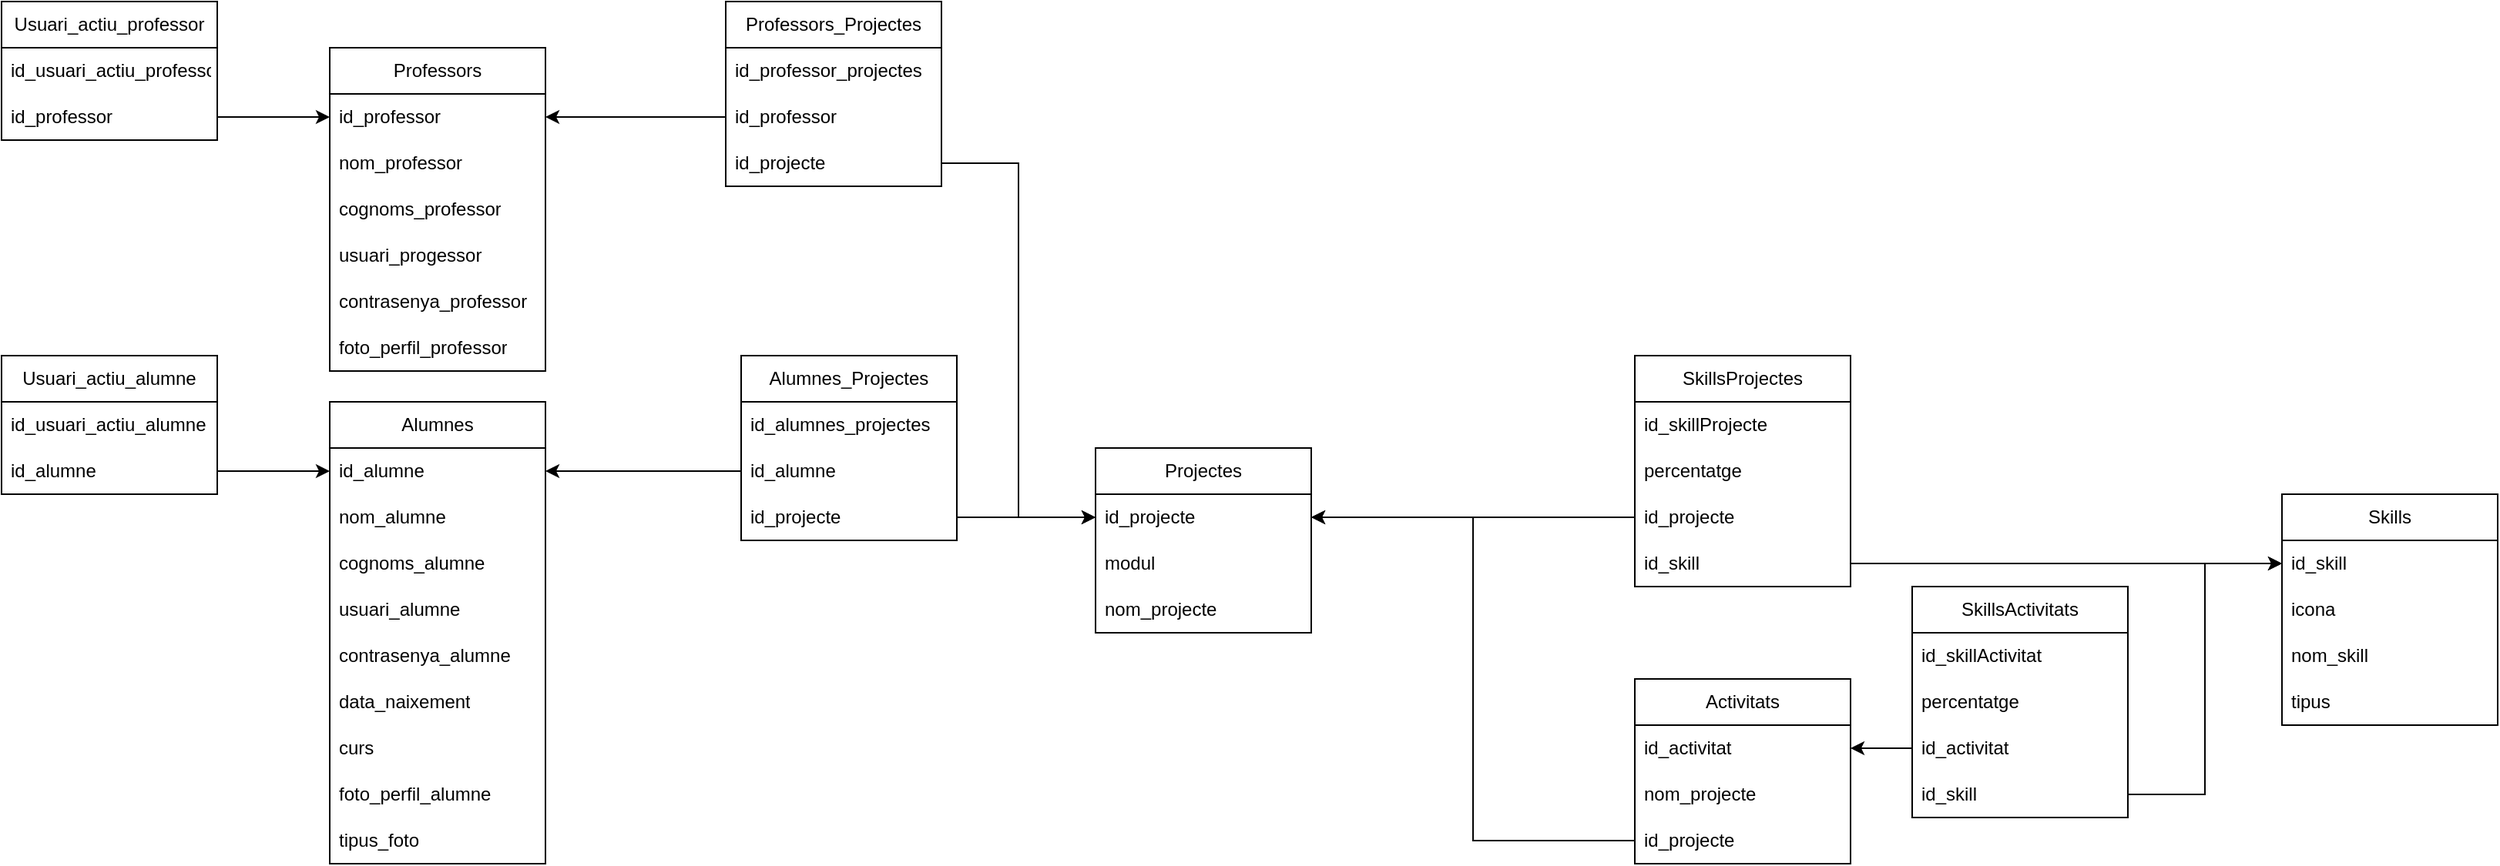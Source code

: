 <mxfile version="22.1.17" type="device">
  <diagram name="Página-1" id="NlfZsQDw7nhgQMNP9t8o">
    <mxGraphModel dx="2100" dy="1114" grid="1" gridSize="10" guides="1" tooltips="1" connect="1" arrows="1" fold="1" page="1" pageScale="1" pageWidth="827" pageHeight="1169" math="0" shadow="0">
      <root>
        <mxCell id="0" />
        <mxCell id="1" parent="0" />
        <mxCell id="2hSsHes1UhIEgCgEI3dx-1" value="Professors" style="swimlane;fontStyle=0;childLayout=stackLayout;horizontal=1;startSize=30;horizontalStack=0;resizeParent=1;resizeParentMax=0;resizeLast=0;collapsible=1;marginBottom=0;whiteSpace=wrap;html=1;" parent="1" vertex="1">
          <mxGeometry x="233" y="60" width="140" height="210" as="geometry" />
        </mxCell>
        <mxCell id="2hSsHes1UhIEgCgEI3dx-2" value="id_professor" style="text;strokeColor=none;fillColor=none;align=left;verticalAlign=middle;spacingLeft=4;spacingRight=4;overflow=hidden;points=[[0,0.5],[1,0.5]];portConstraint=eastwest;rotatable=0;whiteSpace=wrap;html=1;" parent="2hSsHes1UhIEgCgEI3dx-1" vertex="1">
          <mxGeometry y="30" width="140" height="30" as="geometry" />
        </mxCell>
        <mxCell id="2hSsHes1UhIEgCgEI3dx-3" value="nom_professor" style="text;strokeColor=none;fillColor=none;align=left;verticalAlign=middle;spacingLeft=4;spacingRight=4;overflow=hidden;points=[[0,0.5],[1,0.5]];portConstraint=eastwest;rotatable=0;whiteSpace=wrap;html=1;" parent="2hSsHes1UhIEgCgEI3dx-1" vertex="1">
          <mxGeometry y="60" width="140" height="30" as="geometry" />
        </mxCell>
        <mxCell id="2hSsHes1UhIEgCgEI3dx-4" value="cognoms_professor" style="text;strokeColor=none;fillColor=none;align=left;verticalAlign=middle;spacingLeft=4;spacingRight=4;overflow=hidden;points=[[0,0.5],[1,0.5]];portConstraint=eastwest;rotatable=0;whiteSpace=wrap;html=1;" parent="2hSsHes1UhIEgCgEI3dx-1" vertex="1">
          <mxGeometry y="90" width="140" height="30" as="geometry" />
        </mxCell>
        <mxCell id="jxZMVDLEVRowCQRb1QbI-2" value="usuari_progessor" style="text;strokeColor=none;fillColor=none;align=left;verticalAlign=middle;spacingLeft=4;spacingRight=4;overflow=hidden;points=[[0,0.5],[1,0.5]];portConstraint=eastwest;rotatable=0;whiteSpace=wrap;html=1;" parent="2hSsHes1UhIEgCgEI3dx-1" vertex="1">
          <mxGeometry y="120" width="140" height="30" as="geometry" />
        </mxCell>
        <mxCell id="2hSsHes1UhIEgCgEI3dx-5" value="contrasenya_professor" style="text;strokeColor=none;fillColor=none;align=left;verticalAlign=middle;spacingLeft=4;spacingRight=4;overflow=hidden;points=[[0,0.5],[1,0.5]];portConstraint=eastwest;rotatable=0;whiteSpace=wrap;html=1;" parent="2hSsHes1UhIEgCgEI3dx-1" vertex="1">
          <mxGeometry y="150" width="140" height="30" as="geometry" />
        </mxCell>
        <mxCell id="jxZMVDLEVRowCQRb1QbI-3" value="foto_perfil_professor" style="text;strokeColor=none;fillColor=none;align=left;verticalAlign=middle;spacingLeft=4;spacingRight=4;overflow=hidden;points=[[0,0.5],[1,0.5]];portConstraint=eastwest;rotatable=0;whiteSpace=wrap;html=1;" parent="2hSsHes1UhIEgCgEI3dx-1" vertex="1">
          <mxGeometry y="180" width="140" height="30" as="geometry" />
        </mxCell>
        <mxCell id="2hSsHes1UhIEgCgEI3dx-6" value="Alumnes" style="swimlane;fontStyle=0;childLayout=stackLayout;horizontal=1;startSize=30;horizontalStack=0;resizeParent=1;resizeParentMax=0;resizeLast=0;collapsible=1;marginBottom=0;whiteSpace=wrap;html=1;" parent="1" vertex="1">
          <mxGeometry x="233" y="290" width="140" height="300" as="geometry" />
        </mxCell>
        <mxCell id="2hSsHes1UhIEgCgEI3dx-7" value="id_alumne" style="text;strokeColor=none;fillColor=none;align=left;verticalAlign=middle;spacingLeft=4;spacingRight=4;overflow=hidden;points=[[0,0.5],[1,0.5]];portConstraint=eastwest;rotatable=0;whiteSpace=wrap;html=1;" parent="2hSsHes1UhIEgCgEI3dx-6" vertex="1">
          <mxGeometry y="30" width="140" height="30" as="geometry" />
        </mxCell>
        <mxCell id="2hSsHes1UhIEgCgEI3dx-8" value="nom_alumne" style="text;strokeColor=none;fillColor=none;align=left;verticalAlign=middle;spacingLeft=4;spacingRight=4;overflow=hidden;points=[[0,0.5],[1,0.5]];portConstraint=eastwest;rotatable=0;whiteSpace=wrap;html=1;" parent="2hSsHes1UhIEgCgEI3dx-6" vertex="1">
          <mxGeometry y="60" width="140" height="30" as="geometry" />
        </mxCell>
        <mxCell id="2hSsHes1UhIEgCgEI3dx-9" value="cognoms_alumne" style="text;strokeColor=none;fillColor=none;align=left;verticalAlign=middle;spacingLeft=4;spacingRight=4;overflow=hidden;points=[[0,0.5],[1,0.5]];portConstraint=eastwest;rotatable=0;whiteSpace=wrap;html=1;" parent="2hSsHes1UhIEgCgEI3dx-6" vertex="1">
          <mxGeometry y="90" width="140" height="30" as="geometry" />
        </mxCell>
        <mxCell id="jxZMVDLEVRowCQRb1QbI-1" value="usuari_alumne" style="text;strokeColor=none;fillColor=none;align=left;verticalAlign=middle;spacingLeft=4;spacingRight=4;overflow=hidden;points=[[0,0.5],[1,0.5]];portConstraint=eastwest;rotatable=0;whiteSpace=wrap;html=1;" parent="2hSsHes1UhIEgCgEI3dx-6" vertex="1">
          <mxGeometry y="120" width="140" height="30" as="geometry" />
        </mxCell>
        <mxCell id="2hSsHes1UhIEgCgEI3dx-10" value="contrasenya_alumne" style="text;strokeColor=none;fillColor=none;align=left;verticalAlign=middle;spacingLeft=4;spacingRight=4;overflow=hidden;points=[[0,0.5],[1,0.5]];portConstraint=eastwest;rotatable=0;whiteSpace=wrap;html=1;" parent="2hSsHes1UhIEgCgEI3dx-6" vertex="1">
          <mxGeometry y="150" width="140" height="30" as="geometry" />
        </mxCell>
        <mxCell id="OblWoucWyUk2qSmyRc_v-9" value="data_naixement" style="text;strokeColor=none;fillColor=none;align=left;verticalAlign=middle;spacingLeft=4;spacingRight=4;overflow=hidden;points=[[0,0.5],[1,0.5]];portConstraint=eastwest;rotatable=0;whiteSpace=wrap;html=1;" parent="2hSsHes1UhIEgCgEI3dx-6" vertex="1">
          <mxGeometry y="180" width="140" height="30" as="geometry" />
        </mxCell>
        <mxCell id="OblWoucWyUk2qSmyRc_v-10" value="curs" style="text;strokeColor=none;fillColor=none;align=left;verticalAlign=middle;spacingLeft=4;spacingRight=4;overflow=hidden;points=[[0,0.5],[1,0.5]];portConstraint=eastwest;rotatable=0;whiteSpace=wrap;html=1;" parent="2hSsHes1UhIEgCgEI3dx-6" vertex="1">
          <mxGeometry y="210" width="140" height="30" as="geometry" />
        </mxCell>
        <mxCell id="akfUNWs_t9A93IfFMyrb-1" value="foto_perfil_alumne" style="text;strokeColor=none;fillColor=none;align=left;verticalAlign=middle;spacingLeft=4;spacingRight=4;overflow=hidden;points=[[0,0.5],[1,0.5]];portConstraint=eastwest;rotatable=0;whiteSpace=wrap;html=1;" parent="2hSsHes1UhIEgCgEI3dx-6" vertex="1">
          <mxGeometry y="240" width="140" height="30" as="geometry" />
        </mxCell>
        <mxCell id="B81HIgraZCj5lAIoVPvj-1" value="tipus_foto" style="text;strokeColor=none;fillColor=none;align=left;verticalAlign=middle;spacingLeft=4;spacingRight=4;overflow=hidden;points=[[0,0.5],[1,0.5]];portConstraint=eastwest;rotatable=0;whiteSpace=wrap;html=1;" vertex="1" parent="2hSsHes1UhIEgCgEI3dx-6">
          <mxGeometry y="270" width="140" height="30" as="geometry" />
        </mxCell>
        <mxCell id="2hSsHes1UhIEgCgEI3dx-11" value="Projectes" style="swimlane;fontStyle=0;childLayout=stackLayout;horizontal=1;startSize=30;horizontalStack=0;resizeParent=1;resizeParentMax=0;resizeLast=0;collapsible=1;marginBottom=0;whiteSpace=wrap;html=1;" parent="1" vertex="1">
          <mxGeometry x="730" y="320" width="140" height="120" as="geometry" />
        </mxCell>
        <mxCell id="2hSsHes1UhIEgCgEI3dx-12" value="id_projecte" style="text;strokeColor=none;fillColor=none;align=left;verticalAlign=middle;spacingLeft=4;spacingRight=4;overflow=hidden;points=[[0,0.5],[1,0.5]];portConstraint=eastwest;rotatable=0;whiteSpace=wrap;html=1;" parent="2hSsHes1UhIEgCgEI3dx-11" vertex="1">
          <mxGeometry y="30" width="140" height="30" as="geometry" />
        </mxCell>
        <mxCell id="2hSsHes1UhIEgCgEI3dx-13" value="modul" style="text;strokeColor=none;fillColor=none;align=left;verticalAlign=middle;spacingLeft=4;spacingRight=4;overflow=hidden;points=[[0,0.5],[1,0.5]];portConstraint=eastwest;rotatable=0;whiteSpace=wrap;html=1;" parent="2hSsHes1UhIEgCgEI3dx-11" vertex="1">
          <mxGeometry y="60" width="140" height="30" as="geometry" />
        </mxCell>
        <mxCell id="2hSsHes1UhIEgCgEI3dx-14" value="nom_projecte" style="text;strokeColor=none;fillColor=none;align=left;verticalAlign=middle;spacingLeft=4;spacingRight=4;overflow=hidden;points=[[0,0.5],[1,0.5]];portConstraint=eastwest;rotatable=0;whiteSpace=wrap;html=1;" parent="2hSsHes1UhIEgCgEI3dx-11" vertex="1">
          <mxGeometry y="90" width="140" height="30" as="geometry" />
        </mxCell>
        <mxCell id="2hSsHes1UhIEgCgEI3dx-15" value="Skills" style="swimlane;fontStyle=0;childLayout=stackLayout;horizontal=1;startSize=30;horizontalStack=0;resizeParent=1;resizeParentMax=0;resizeLast=0;collapsible=1;marginBottom=0;whiteSpace=wrap;html=1;" parent="1" vertex="1">
          <mxGeometry x="1500" y="350" width="140" height="150" as="geometry" />
        </mxCell>
        <mxCell id="2hSsHes1UhIEgCgEI3dx-16" value="id_skill" style="text;strokeColor=none;fillColor=none;align=left;verticalAlign=middle;spacingLeft=4;spacingRight=4;overflow=hidden;points=[[0,0.5],[1,0.5]];portConstraint=eastwest;rotatable=0;whiteSpace=wrap;html=1;" parent="2hSsHes1UhIEgCgEI3dx-15" vertex="1">
          <mxGeometry y="30" width="140" height="30" as="geometry" />
        </mxCell>
        <mxCell id="2hSsHes1UhIEgCgEI3dx-17" value="icona" style="text;strokeColor=none;fillColor=none;align=left;verticalAlign=middle;spacingLeft=4;spacingRight=4;overflow=hidden;points=[[0,0.5],[1,0.5]];portConstraint=eastwest;rotatable=0;whiteSpace=wrap;html=1;" parent="2hSsHes1UhIEgCgEI3dx-15" vertex="1">
          <mxGeometry y="60" width="140" height="30" as="geometry" />
        </mxCell>
        <mxCell id="2hSsHes1UhIEgCgEI3dx-18" value="nom_skill" style="text;strokeColor=none;fillColor=none;align=left;verticalAlign=middle;spacingLeft=4;spacingRight=4;overflow=hidden;points=[[0,0.5],[1,0.5]];portConstraint=eastwest;rotatable=0;whiteSpace=wrap;html=1;" parent="2hSsHes1UhIEgCgEI3dx-15" vertex="1">
          <mxGeometry y="90" width="140" height="30" as="geometry" />
        </mxCell>
        <mxCell id="2hSsHes1UhIEgCgEI3dx-19" value="tipus" style="text;strokeColor=none;fillColor=none;align=left;verticalAlign=middle;spacingLeft=4;spacingRight=4;overflow=hidden;points=[[0,0.5],[1,0.5]];portConstraint=eastwest;rotatable=0;whiteSpace=wrap;html=1;" parent="2hSsHes1UhIEgCgEI3dx-15" vertex="1">
          <mxGeometry y="120" width="140" height="30" as="geometry" />
        </mxCell>
        <mxCell id="OblWoucWyUk2qSmyRc_v-4" value="Activitats" style="swimlane;fontStyle=0;childLayout=stackLayout;horizontal=1;startSize=30;horizontalStack=0;resizeParent=1;resizeParentMax=0;resizeLast=0;collapsible=1;marginBottom=0;whiteSpace=wrap;html=1;" parent="1" vertex="1">
          <mxGeometry x="1080" y="470" width="140" height="120" as="geometry" />
        </mxCell>
        <mxCell id="OblWoucWyUk2qSmyRc_v-5" value="id_activitat" style="text;strokeColor=none;fillColor=none;align=left;verticalAlign=middle;spacingLeft=4;spacingRight=4;overflow=hidden;points=[[0,0.5],[1,0.5]];portConstraint=eastwest;rotatable=0;whiteSpace=wrap;html=1;" parent="OblWoucWyUk2qSmyRc_v-4" vertex="1">
          <mxGeometry y="30" width="140" height="30" as="geometry" />
        </mxCell>
        <mxCell id="OblWoucWyUk2qSmyRc_v-7" value="nom_projecte" style="text;strokeColor=none;fillColor=none;align=left;verticalAlign=middle;spacingLeft=4;spacingRight=4;overflow=hidden;points=[[0,0.5],[1,0.5]];portConstraint=eastwest;rotatable=0;whiteSpace=wrap;html=1;" parent="OblWoucWyUk2qSmyRc_v-4" vertex="1">
          <mxGeometry y="60" width="140" height="30" as="geometry" />
        </mxCell>
        <mxCell id="OblWoucWyUk2qSmyRc_v-8" value="id_projecte" style="text;strokeColor=none;fillColor=none;align=left;verticalAlign=middle;spacingLeft=4;spacingRight=4;overflow=hidden;points=[[0,0.5],[1,0.5]];portConstraint=eastwest;rotatable=0;whiteSpace=wrap;html=1;" parent="OblWoucWyUk2qSmyRc_v-4" vertex="1">
          <mxGeometry y="90" width="140" height="30" as="geometry" />
        </mxCell>
        <mxCell id="jxZMVDLEVRowCQRb1QbI-4" value="SkillsProjectes" style="swimlane;fontStyle=0;childLayout=stackLayout;horizontal=1;startSize=30;horizontalStack=0;resizeParent=1;resizeParentMax=0;resizeLast=0;collapsible=1;marginBottom=0;whiteSpace=wrap;html=1;" parent="1" vertex="1">
          <mxGeometry x="1080" y="260" width="140" height="150" as="geometry" />
        </mxCell>
        <mxCell id="jxZMVDLEVRowCQRb1QbI-5" value="id_skillProjecte" style="text;strokeColor=none;fillColor=none;align=left;verticalAlign=middle;spacingLeft=4;spacingRight=4;overflow=hidden;points=[[0,0.5],[1,0.5]];portConstraint=eastwest;rotatable=0;whiteSpace=wrap;html=1;" parent="jxZMVDLEVRowCQRb1QbI-4" vertex="1">
          <mxGeometry y="30" width="140" height="30" as="geometry" />
        </mxCell>
        <mxCell id="jxZMVDLEVRowCQRb1QbI-9" value="percentatge" style="text;strokeColor=none;fillColor=none;align=left;verticalAlign=middle;spacingLeft=4;spacingRight=4;overflow=hidden;points=[[0,0.5],[1,0.5]];portConstraint=eastwest;rotatable=0;whiteSpace=wrap;html=1;" parent="jxZMVDLEVRowCQRb1QbI-4" vertex="1">
          <mxGeometry y="60" width="140" height="30" as="geometry" />
        </mxCell>
        <mxCell id="sRiW8LsE1I6Xal1tRJrZ-13" value="id_projecte" style="text;strokeColor=none;fillColor=none;align=left;verticalAlign=middle;spacingLeft=4;spacingRight=4;overflow=hidden;points=[[0,0.5],[1,0.5]];portConstraint=eastwest;rotatable=0;whiteSpace=wrap;html=1;" parent="jxZMVDLEVRowCQRb1QbI-4" vertex="1">
          <mxGeometry y="90" width="140" height="30" as="geometry" />
        </mxCell>
        <mxCell id="jxZMVDLEVRowCQRb1QbI-10" value="id_skill" style="text;strokeColor=none;fillColor=none;align=left;verticalAlign=middle;spacingLeft=4;spacingRight=4;overflow=hidden;points=[[0,0.5],[1,0.5]];portConstraint=eastwest;rotatable=0;whiteSpace=wrap;html=1;" parent="jxZMVDLEVRowCQRb1QbI-4" vertex="1">
          <mxGeometry y="120" width="140" height="30" as="geometry" />
        </mxCell>
        <mxCell id="jxZMVDLEVRowCQRb1QbI-11" value="SkillsActivitats" style="swimlane;fontStyle=0;childLayout=stackLayout;horizontal=1;startSize=30;horizontalStack=0;resizeParent=1;resizeParentMax=0;resizeLast=0;collapsible=1;marginBottom=0;whiteSpace=wrap;html=1;" parent="1" vertex="1">
          <mxGeometry x="1260" y="410" width="140" height="150" as="geometry" />
        </mxCell>
        <mxCell id="jxZMVDLEVRowCQRb1QbI-12" value="id_skillActivitat" style="text;strokeColor=none;fillColor=none;align=left;verticalAlign=middle;spacingLeft=4;spacingRight=4;overflow=hidden;points=[[0,0.5],[1,0.5]];portConstraint=eastwest;rotatable=0;whiteSpace=wrap;html=1;" parent="jxZMVDLEVRowCQRb1QbI-11" vertex="1">
          <mxGeometry y="30" width="140" height="30" as="geometry" />
        </mxCell>
        <mxCell id="jxZMVDLEVRowCQRb1QbI-15" value="percentatge" style="text;strokeColor=none;fillColor=none;align=left;verticalAlign=middle;spacingLeft=4;spacingRight=4;overflow=hidden;points=[[0,0.5],[1,0.5]];portConstraint=eastwest;rotatable=0;whiteSpace=wrap;html=1;" parent="jxZMVDLEVRowCQRb1QbI-11" vertex="1">
          <mxGeometry y="60" width="140" height="30" as="geometry" />
        </mxCell>
        <mxCell id="sRiW8LsE1I6Xal1tRJrZ-16" value="id_activitat" style="text;strokeColor=none;fillColor=none;align=left;verticalAlign=middle;spacingLeft=4;spacingRight=4;overflow=hidden;points=[[0,0.5],[1,0.5]];portConstraint=eastwest;rotatable=0;whiteSpace=wrap;html=1;" parent="jxZMVDLEVRowCQRb1QbI-11" vertex="1">
          <mxGeometry y="90" width="140" height="30" as="geometry" />
        </mxCell>
        <mxCell id="jxZMVDLEVRowCQRb1QbI-16" value="id_skill" style="text;strokeColor=none;fillColor=none;align=left;verticalAlign=middle;spacingLeft=4;spacingRight=4;overflow=hidden;points=[[0,0.5],[1,0.5]];portConstraint=eastwest;rotatable=0;whiteSpace=wrap;html=1;" parent="jxZMVDLEVRowCQRb1QbI-11" vertex="1">
          <mxGeometry y="120" width="140" height="30" as="geometry" />
        </mxCell>
        <mxCell id="jxZMVDLEVRowCQRb1QbI-18" style="edgeStyle=orthogonalEdgeStyle;rounded=0;orthogonalLoop=1;jettySize=auto;html=1;entryX=0;entryY=0.5;entryDx=0;entryDy=0;" parent="1" target="OblWoucWyUk2qSmyRc_v-5" edge="1">
          <mxGeometry relative="1" as="geometry" />
        </mxCell>
        <mxCell id="jxZMVDLEVRowCQRb1QbI-19" style="edgeStyle=orthogonalEdgeStyle;rounded=0;orthogonalLoop=1;jettySize=auto;html=1;entryX=0;entryY=0.5;entryDx=0;entryDy=0;" parent="1" target="jxZMVDLEVRowCQRb1QbI-5" edge="1">
          <mxGeometry relative="1" as="geometry" />
        </mxCell>
        <mxCell id="jxZMVDLEVRowCQRb1QbI-21" style="edgeStyle=orthogonalEdgeStyle;rounded=0;orthogonalLoop=1;jettySize=auto;html=1;entryX=0;entryY=0.5;entryDx=0;entryDy=0;" parent="1" source="jxZMVDLEVRowCQRb1QbI-16" target="2hSsHes1UhIEgCgEI3dx-16" edge="1">
          <mxGeometry relative="1" as="geometry" />
        </mxCell>
        <mxCell id="jxZMVDLEVRowCQRb1QbI-22" style="edgeStyle=orthogonalEdgeStyle;rounded=0;orthogonalLoop=1;jettySize=auto;html=1;" parent="1" source="jxZMVDLEVRowCQRb1QbI-10" target="2hSsHes1UhIEgCgEI3dx-16" edge="1">
          <mxGeometry relative="1" as="geometry" />
        </mxCell>
        <mxCell id="sRiW8LsE1I6Xal1tRJrZ-1" value="Alumnes_Projectes" style="swimlane;fontStyle=0;childLayout=stackLayout;horizontal=1;startSize=30;horizontalStack=0;resizeParent=1;resizeParentMax=0;resizeLast=0;collapsible=1;marginBottom=0;whiteSpace=wrap;html=1;" parent="1" vertex="1">
          <mxGeometry x="500" y="260" width="140" height="120" as="geometry" />
        </mxCell>
        <mxCell id="sRiW8LsE1I6Xal1tRJrZ-21" value="id_alumnes_projectes" style="text;strokeColor=none;fillColor=none;align=left;verticalAlign=middle;spacingLeft=4;spacingRight=4;overflow=hidden;points=[[0,0.5],[1,0.5]];portConstraint=eastwest;rotatable=0;whiteSpace=wrap;html=1;" parent="sRiW8LsE1I6Xal1tRJrZ-1" vertex="1">
          <mxGeometry y="30" width="140" height="30" as="geometry" />
        </mxCell>
        <mxCell id="sRiW8LsE1I6Xal1tRJrZ-2" value="id_alumne" style="text;strokeColor=none;fillColor=none;align=left;verticalAlign=middle;spacingLeft=4;spacingRight=4;overflow=hidden;points=[[0,0.5],[1,0.5]];portConstraint=eastwest;rotatable=0;whiteSpace=wrap;html=1;" parent="sRiW8LsE1I6Xal1tRJrZ-1" vertex="1">
          <mxGeometry y="60" width="140" height="30" as="geometry" />
        </mxCell>
        <mxCell id="sRiW8LsE1I6Xal1tRJrZ-10" value="id_projecte" style="text;strokeColor=none;fillColor=none;align=left;verticalAlign=middle;spacingLeft=4;spacingRight=4;overflow=hidden;points=[[0,0.5],[1,0.5]];portConstraint=eastwest;rotatable=0;whiteSpace=wrap;html=1;" parent="sRiW8LsE1I6Xal1tRJrZ-1" vertex="1">
          <mxGeometry y="90" width="140" height="30" as="geometry" />
        </mxCell>
        <mxCell id="sRiW8LsE1I6Xal1tRJrZ-11" style="edgeStyle=orthogonalEdgeStyle;rounded=0;orthogonalLoop=1;jettySize=auto;html=1;entryX=1;entryY=0.5;entryDx=0;entryDy=0;" parent="1" source="sRiW8LsE1I6Xal1tRJrZ-2" target="2hSsHes1UhIEgCgEI3dx-7" edge="1">
          <mxGeometry relative="1" as="geometry" />
        </mxCell>
        <mxCell id="sRiW8LsE1I6Xal1tRJrZ-12" style="edgeStyle=orthogonalEdgeStyle;rounded=0;orthogonalLoop=1;jettySize=auto;html=1;entryX=0;entryY=0.5;entryDx=0;entryDy=0;" parent="1" source="sRiW8LsE1I6Xal1tRJrZ-10" target="2hSsHes1UhIEgCgEI3dx-12" edge="1">
          <mxGeometry relative="1" as="geometry" />
        </mxCell>
        <mxCell id="sRiW8LsE1I6Xal1tRJrZ-14" style="edgeStyle=orthogonalEdgeStyle;rounded=0;orthogonalLoop=1;jettySize=auto;html=1;entryX=1;entryY=0.5;entryDx=0;entryDy=0;" parent="1" source="sRiW8LsE1I6Xal1tRJrZ-13" target="2hSsHes1UhIEgCgEI3dx-12" edge="1">
          <mxGeometry relative="1" as="geometry" />
        </mxCell>
        <mxCell id="sRiW8LsE1I6Xal1tRJrZ-15" style="edgeStyle=orthogonalEdgeStyle;rounded=0;orthogonalLoop=1;jettySize=auto;html=1;entryX=1;entryY=0.5;entryDx=0;entryDy=0;" parent="1" source="OblWoucWyUk2qSmyRc_v-8" target="2hSsHes1UhIEgCgEI3dx-12" edge="1">
          <mxGeometry relative="1" as="geometry" />
        </mxCell>
        <mxCell id="sRiW8LsE1I6Xal1tRJrZ-17" style="edgeStyle=orthogonalEdgeStyle;rounded=0;orthogonalLoop=1;jettySize=auto;html=1;entryX=1;entryY=0.5;entryDx=0;entryDy=0;" parent="1" source="sRiW8LsE1I6Xal1tRJrZ-16" target="OblWoucWyUk2qSmyRc_v-5" edge="1">
          <mxGeometry relative="1" as="geometry" />
        </mxCell>
        <mxCell id="sRiW8LsE1I6Xal1tRJrZ-18" value="Professors_Projectes" style="swimlane;fontStyle=0;childLayout=stackLayout;horizontal=1;startSize=30;horizontalStack=0;resizeParent=1;resizeParentMax=0;resizeLast=0;collapsible=1;marginBottom=0;whiteSpace=wrap;html=1;" parent="1" vertex="1">
          <mxGeometry x="490" y="30" width="140" height="120" as="geometry" />
        </mxCell>
        <mxCell id="sRiW8LsE1I6Xal1tRJrZ-22" value="id_professor_projectes" style="text;strokeColor=none;fillColor=none;align=left;verticalAlign=middle;spacingLeft=4;spacingRight=4;overflow=hidden;points=[[0,0.5],[1,0.5]];portConstraint=eastwest;rotatable=0;whiteSpace=wrap;html=1;" parent="sRiW8LsE1I6Xal1tRJrZ-18" vertex="1">
          <mxGeometry y="30" width="140" height="30" as="geometry" />
        </mxCell>
        <mxCell id="sRiW8LsE1I6Xal1tRJrZ-19" value="id_professor" style="text;strokeColor=none;fillColor=none;align=left;verticalAlign=middle;spacingLeft=4;spacingRight=4;overflow=hidden;points=[[0,0.5],[1,0.5]];portConstraint=eastwest;rotatable=0;whiteSpace=wrap;html=1;" parent="sRiW8LsE1I6Xal1tRJrZ-18" vertex="1">
          <mxGeometry y="60" width="140" height="30" as="geometry" />
        </mxCell>
        <mxCell id="sRiW8LsE1I6Xal1tRJrZ-20" value="id_projecte" style="text;strokeColor=none;fillColor=none;align=left;verticalAlign=middle;spacingLeft=4;spacingRight=4;overflow=hidden;points=[[0,0.5],[1,0.5]];portConstraint=eastwest;rotatable=0;whiteSpace=wrap;html=1;" parent="sRiW8LsE1I6Xal1tRJrZ-18" vertex="1">
          <mxGeometry y="90" width="140" height="30" as="geometry" />
        </mxCell>
        <mxCell id="sRiW8LsE1I6Xal1tRJrZ-23" style="edgeStyle=orthogonalEdgeStyle;rounded=0;orthogonalLoop=1;jettySize=auto;html=1;entryX=1;entryY=0.5;entryDx=0;entryDy=0;" parent="1" source="sRiW8LsE1I6Xal1tRJrZ-19" target="2hSsHes1UhIEgCgEI3dx-2" edge="1">
          <mxGeometry relative="1" as="geometry" />
        </mxCell>
        <mxCell id="sRiW8LsE1I6Xal1tRJrZ-24" style="edgeStyle=orthogonalEdgeStyle;rounded=0;orthogonalLoop=1;jettySize=auto;html=1;entryX=0;entryY=0.5;entryDx=0;entryDy=0;" parent="1" source="sRiW8LsE1I6Xal1tRJrZ-20" target="2hSsHes1UhIEgCgEI3dx-12" edge="1">
          <mxGeometry relative="1" as="geometry" />
        </mxCell>
        <mxCell id="B81HIgraZCj5lAIoVPvj-2" value="Usuari_actiu_professor" style="swimlane;fontStyle=0;childLayout=stackLayout;horizontal=1;startSize=30;horizontalStack=0;resizeParent=1;resizeParentMax=0;resizeLast=0;collapsible=1;marginBottom=0;whiteSpace=wrap;html=1;" vertex="1" parent="1">
          <mxGeometry x="20" y="30" width="140" height="90" as="geometry" />
        </mxCell>
        <mxCell id="B81HIgraZCj5lAIoVPvj-3" value="id_usuari_actiu_professor" style="text;strokeColor=none;fillColor=none;align=left;verticalAlign=middle;spacingLeft=4;spacingRight=4;overflow=hidden;points=[[0,0.5],[1,0.5]];portConstraint=eastwest;rotatable=0;whiteSpace=wrap;html=1;" vertex="1" parent="B81HIgraZCj5lAIoVPvj-2">
          <mxGeometry y="30" width="140" height="30" as="geometry" />
        </mxCell>
        <mxCell id="B81HIgraZCj5lAIoVPvj-4" value="id_professor" style="text;strokeColor=none;fillColor=none;align=left;verticalAlign=middle;spacingLeft=4;spacingRight=4;overflow=hidden;points=[[0,0.5],[1,0.5]];portConstraint=eastwest;rotatable=0;whiteSpace=wrap;html=1;" vertex="1" parent="B81HIgraZCj5lAIoVPvj-2">
          <mxGeometry y="60" width="140" height="30" as="geometry" />
        </mxCell>
        <mxCell id="B81HIgraZCj5lAIoVPvj-6" style="edgeStyle=orthogonalEdgeStyle;rounded=0;orthogonalLoop=1;jettySize=auto;html=1;" edge="1" parent="1" source="B81HIgraZCj5lAIoVPvj-4" target="2hSsHes1UhIEgCgEI3dx-2">
          <mxGeometry relative="1" as="geometry" />
        </mxCell>
        <mxCell id="B81HIgraZCj5lAIoVPvj-7" style="edgeStyle=orthogonalEdgeStyle;rounded=0;orthogonalLoop=1;jettySize=auto;html=1;entryX=0;entryY=0.5;entryDx=0;entryDy=0;" edge="1" parent="1" source="B81HIgraZCj5lAIoVPvj-5" target="2hSsHes1UhIEgCgEI3dx-7">
          <mxGeometry relative="1" as="geometry" />
        </mxCell>
        <mxCell id="B81HIgraZCj5lAIoVPvj-8" value="Usuari_actiu_alumne" style="swimlane;fontStyle=0;childLayout=stackLayout;horizontal=1;startSize=30;horizontalStack=0;resizeParent=1;resizeParentMax=0;resizeLast=0;collapsible=1;marginBottom=0;whiteSpace=wrap;html=1;" vertex="1" parent="1">
          <mxGeometry x="20" y="260" width="140" height="90" as="geometry" />
        </mxCell>
        <mxCell id="B81HIgraZCj5lAIoVPvj-9" value="id_usuari_actiu_alumne" style="text;strokeColor=none;fillColor=none;align=left;verticalAlign=middle;spacingLeft=4;spacingRight=4;overflow=hidden;points=[[0,0.5],[1,0.5]];portConstraint=eastwest;rotatable=0;whiteSpace=wrap;html=1;" vertex="1" parent="B81HIgraZCj5lAIoVPvj-8">
          <mxGeometry y="30" width="140" height="30" as="geometry" />
        </mxCell>
        <mxCell id="B81HIgraZCj5lAIoVPvj-10" value="id_alumne" style="text;strokeColor=none;fillColor=none;align=left;verticalAlign=middle;spacingLeft=4;spacingRight=4;overflow=hidden;points=[[0,0.5],[1,0.5]];portConstraint=eastwest;rotatable=0;whiteSpace=wrap;html=1;" vertex="1" parent="B81HIgraZCj5lAIoVPvj-8">
          <mxGeometry y="60" width="140" height="30" as="geometry" />
        </mxCell>
        <mxCell id="B81HIgraZCj5lAIoVPvj-11" style="edgeStyle=orthogonalEdgeStyle;rounded=0;orthogonalLoop=1;jettySize=auto;html=1;" edge="1" parent="1" source="B81HIgraZCj5lAIoVPvj-10" target="2hSsHes1UhIEgCgEI3dx-7">
          <mxGeometry relative="1" as="geometry" />
        </mxCell>
      </root>
    </mxGraphModel>
  </diagram>
</mxfile>
